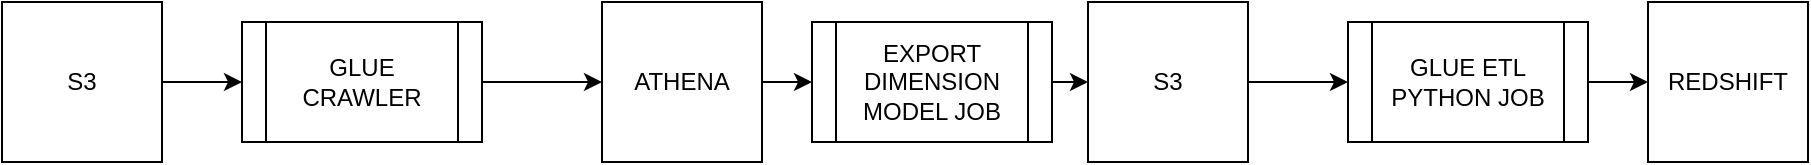<mxfile version="23.1.7" type="device">
  <diagram name="Page-1" id="Nu3vyeRSzUsropt1BBd4">
    <mxGraphModel dx="1242" dy="700" grid="1" gridSize="10" guides="1" tooltips="1" connect="1" arrows="1" fold="1" page="1" pageScale="1" pageWidth="850" pageHeight="1100" math="0" shadow="0">
      <root>
        <mxCell id="0" />
        <mxCell id="1" parent="0" />
        <mxCell id="JY-ATsxwmUvx_VuuNqa_-14" style="edgeStyle=orthogonalEdgeStyle;rounded=0;orthogonalLoop=1;jettySize=auto;html=1;exitX=1;exitY=0.5;exitDx=0;exitDy=0;entryX=0;entryY=0.5;entryDx=0;entryDy=0;" edge="1" parent="1" source="JY-ATsxwmUvx_VuuNqa_-1" target="JY-ATsxwmUvx_VuuNqa_-11">
          <mxGeometry relative="1" as="geometry" />
        </mxCell>
        <mxCell id="JY-ATsxwmUvx_VuuNqa_-1" value="S3" style="whiteSpace=wrap;html=1;aspect=fixed;" vertex="1" parent="1">
          <mxGeometry x="20" y="160" width="80" height="80" as="geometry" />
        </mxCell>
        <mxCell id="JY-ATsxwmUvx_VuuNqa_-19" style="edgeStyle=orthogonalEdgeStyle;rounded=0;orthogonalLoop=1;jettySize=auto;html=1;exitX=1;exitY=0.5;exitDx=0;exitDy=0;entryX=0;entryY=0.5;entryDx=0;entryDy=0;" edge="1" parent="1" source="JY-ATsxwmUvx_VuuNqa_-4" target="JY-ATsxwmUvx_VuuNqa_-18">
          <mxGeometry relative="1" as="geometry" />
        </mxCell>
        <mxCell id="JY-ATsxwmUvx_VuuNqa_-4" value="ATHENA" style="whiteSpace=wrap;html=1;aspect=fixed;" vertex="1" parent="1">
          <mxGeometry x="320" y="160" width="80" height="80" as="geometry" />
        </mxCell>
        <mxCell id="JY-ATsxwmUvx_VuuNqa_-16" style="edgeStyle=orthogonalEdgeStyle;rounded=0;orthogonalLoop=1;jettySize=auto;html=1;exitX=1;exitY=0.5;exitDx=0;exitDy=0;entryX=0;entryY=0.5;entryDx=0;entryDy=0;" edge="1" parent="1" source="JY-ATsxwmUvx_VuuNqa_-6" target="JY-ATsxwmUvx_VuuNqa_-15">
          <mxGeometry relative="1" as="geometry" />
        </mxCell>
        <mxCell id="JY-ATsxwmUvx_VuuNqa_-6" value="S3" style="whiteSpace=wrap;html=1;aspect=fixed;" vertex="1" parent="1">
          <mxGeometry x="563" y="160" width="80" height="80" as="geometry" />
        </mxCell>
        <mxCell id="JY-ATsxwmUvx_VuuNqa_-8" value="REDSHIFT" style="whiteSpace=wrap;html=1;aspect=fixed;" vertex="1" parent="1">
          <mxGeometry x="843" y="160" width="80" height="80" as="geometry" />
        </mxCell>
        <mxCell id="JY-ATsxwmUvx_VuuNqa_-13" style="edgeStyle=orthogonalEdgeStyle;rounded=0;orthogonalLoop=1;jettySize=auto;html=1;" edge="1" parent="1" source="JY-ATsxwmUvx_VuuNqa_-11" target="JY-ATsxwmUvx_VuuNqa_-4">
          <mxGeometry relative="1" as="geometry" />
        </mxCell>
        <mxCell id="JY-ATsxwmUvx_VuuNqa_-11" value="GLUE CRAWLER" style="shape=process;whiteSpace=wrap;html=1;backgroundOutline=1;" vertex="1" parent="1">
          <mxGeometry x="140" y="170" width="120" height="60" as="geometry" />
        </mxCell>
        <mxCell id="JY-ATsxwmUvx_VuuNqa_-17" style="edgeStyle=orthogonalEdgeStyle;rounded=0;orthogonalLoop=1;jettySize=auto;html=1;exitX=1;exitY=0.5;exitDx=0;exitDy=0;entryX=0;entryY=0.5;entryDx=0;entryDy=0;" edge="1" parent="1" source="JY-ATsxwmUvx_VuuNqa_-15" target="JY-ATsxwmUvx_VuuNqa_-8">
          <mxGeometry relative="1" as="geometry" />
        </mxCell>
        <mxCell id="JY-ATsxwmUvx_VuuNqa_-15" value="GLUE ETL PYTHON JOB" style="shape=process;whiteSpace=wrap;html=1;backgroundOutline=1;" vertex="1" parent="1">
          <mxGeometry x="693" y="170" width="120" height="60" as="geometry" />
        </mxCell>
        <mxCell id="JY-ATsxwmUvx_VuuNqa_-20" style="edgeStyle=orthogonalEdgeStyle;rounded=0;orthogonalLoop=1;jettySize=auto;html=1;exitX=1;exitY=0.5;exitDx=0;exitDy=0;entryX=0;entryY=0.5;entryDx=0;entryDy=0;" edge="1" parent="1" source="JY-ATsxwmUvx_VuuNqa_-18" target="JY-ATsxwmUvx_VuuNqa_-6">
          <mxGeometry relative="1" as="geometry" />
        </mxCell>
        <mxCell id="JY-ATsxwmUvx_VuuNqa_-18" value="EXPORT DIMENSION MODEL JOB" style="shape=process;whiteSpace=wrap;html=1;backgroundOutline=1;" vertex="1" parent="1">
          <mxGeometry x="425" y="170" width="120" height="60" as="geometry" />
        </mxCell>
      </root>
    </mxGraphModel>
  </diagram>
</mxfile>
